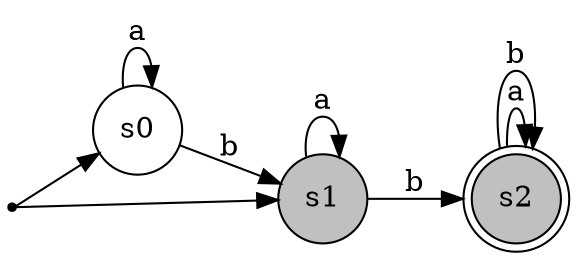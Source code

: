 digraph maquina_de_estados { 
	rankdir=LR;
	size="10"
	node [shape = doublecircle];
	s2
	node [shape = point];
	p
	node [shape = circle];
	p -> s0
	p -> s1
	node [shape = circle];
	s1[style=filled, fillcolor=gray]
	s2[style=filled, fillcolor=gray]
	s0 -> s0[label = "a"][color=black];
	s0 -> s1[label = "b"][color=black];
	s1 -> s1[label = "a"][color=black];
	s1 -> s2[label = "b"][color=black];
	s2 -> s2[label = "a"][color=black];
	s2 -> s2[label = "b"][color=black];
	}